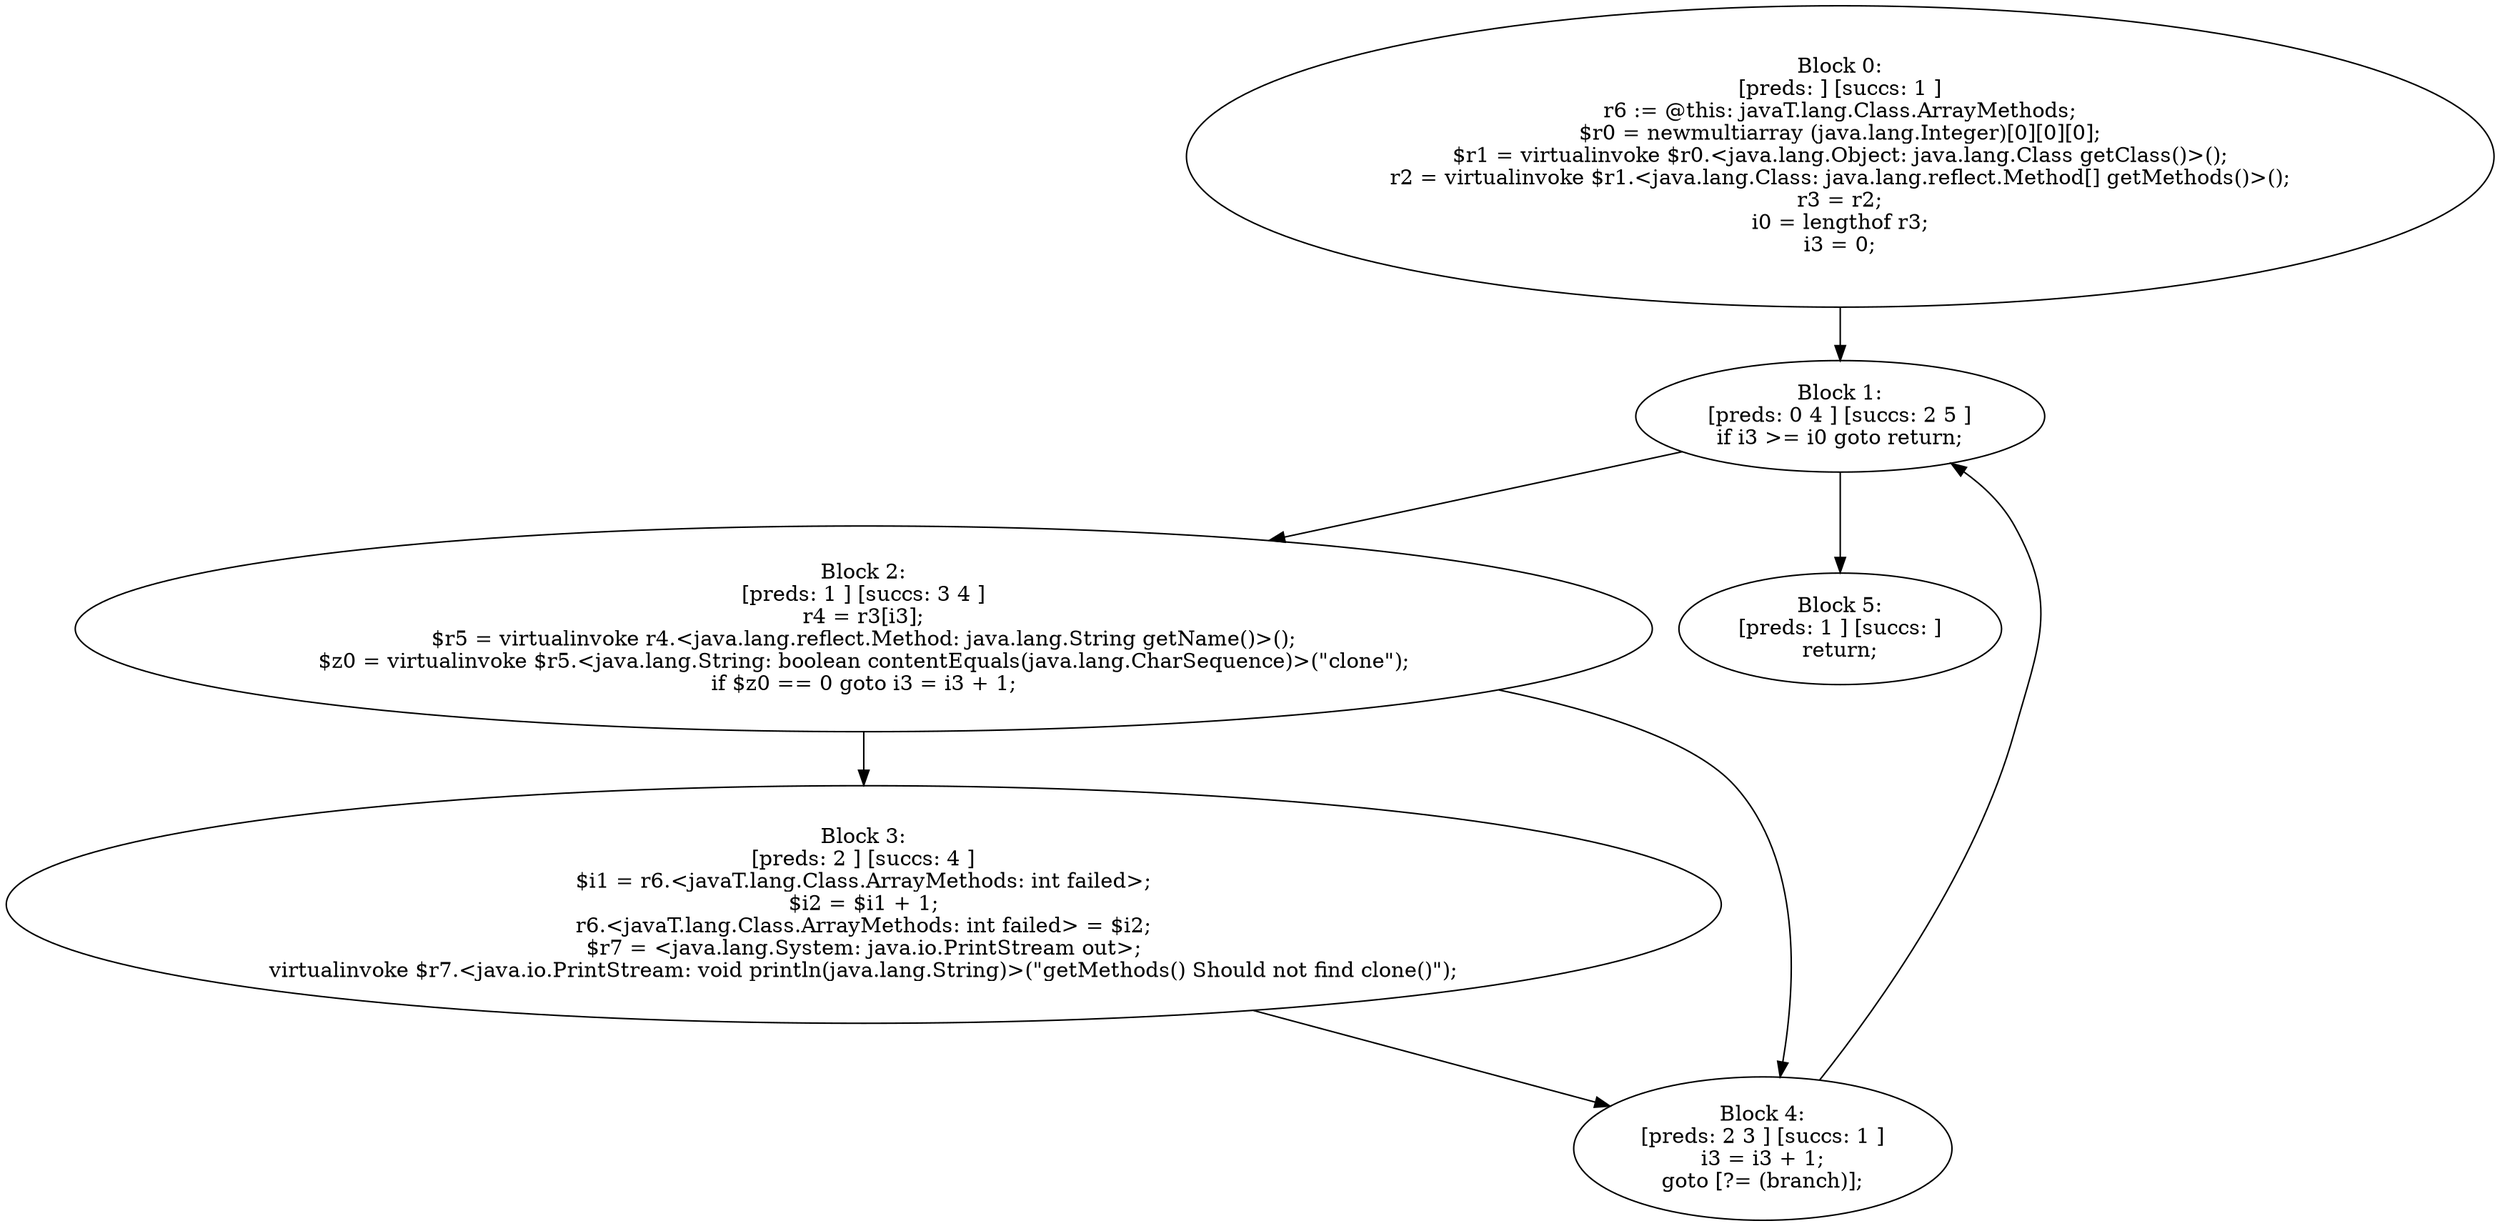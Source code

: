 digraph "unitGraph" {
    "Block 0:
[preds: ] [succs: 1 ]
r6 := @this: javaT.lang.Class.ArrayMethods;
$r0 = newmultiarray (java.lang.Integer)[0][0][0];
$r1 = virtualinvoke $r0.<java.lang.Object: java.lang.Class getClass()>();
r2 = virtualinvoke $r1.<java.lang.Class: java.lang.reflect.Method[] getMethods()>();
r3 = r2;
i0 = lengthof r3;
i3 = 0;
"
    "Block 1:
[preds: 0 4 ] [succs: 2 5 ]
if i3 >= i0 goto return;
"
    "Block 2:
[preds: 1 ] [succs: 3 4 ]
r4 = r3[i3];
$r5 = virtualinvoke r4.<java.lang.reflect.Method: java.lang.String getName()>();
$z0 = virtualinvoke $r5.<java.lang.String: boolean contentEquals(java.lang.CharSequence)>(\"clone\");
if $z0 == 0 goto i3 = i3 + 1;
"
    "Block 3:
[preds: 2 ] [succs: 4 ]
$i1 = r6.<javaT.lang.Class.ArrayMethods: int failed>;
$i2 = $i1 + 1;
r6.<javaT.lang.Class.ArrayMethods: int failed> = $i2;
$r7 = <java.lang.System: java.io.PrintStream out>;
virtualinvoke $r7.<java.io.PrintStream: void println(java.lang.String)>(\"getMethods() Should not find clone()\");
"
    "Block 4:
[preds: 2 3 ] [succs: 1 ]
i3 = i3 + 1;
goto [?= (branch)];
"
    "Block 5:
[preds: 1 ] [succs: ]
return;
"
    "Block 0:
[preds: ] [succs: 1 ]
r6 := @this: javaT.lang.Class.ArrayMethods;
$r0 = newmultiarray (java.lang.Integer)[0][0][0];
$r1 = virtualinvoke $r0.<java.lang.Object: java.lang.Class getClass()>();
r2 = virtualinvoke $r1.<java.lang.Class: java.lang.reflect.Method[] getMethods()>();
r3 = r2;
i0 = lengthof r3;
i3 = 0;
"->"Block 1:
[preds: 0 4 ] [succs: 2 5 ]
if i3 >= i0 goto return;
";
    "Block 1:
[preds: 0 4 ] [succs: 2 5 ]
if i3 >= i0 goto return;
"->"Block 2:
[preds: 1 ] [succs: 3 4 ]
r4 = r3[i3];
$r5 = virtualinvoke r4.<java.lang.reflect.Method: java.lang.String getName()>();
$z0 = virtualinvoke $r5.<java.lang.String: boolean contentEquals(java.lang.CharSequence)>(\"clone\");
if $z0 == 0 goto i3 = i3 + 1;
";
    "Block 1:
[preds: 0 4 ] [succs: 2 5 ]
if i3 >= i0 goto return;
"->"Block 5:
[preds: 1 ] [succs: ]
return;
";
    "Block 2:
[preds: 1 ] [succs: 3 4 ]
r4 = r3[i3];
$r5 = virtualinvoke r4.<java.lang.reflect.Method: java.lang.String getName()>();
$z0 = virtualinvoke $r5.<java.lang.String: boolean contentEquals(java.lang.CharSequence)>(\"clone\");
if $z0 == 0 goto i3 = i3 + 1;
"->"Block 3:
[preds: 2 ] [succs: 4 ]
$i1 = r6.<javaT.lang.Class.ArrayMethods: int failed>;
$i2 = $i1 + 1;
r6.<javaT.lang.Class.ArrayMethods: int failed> = $i2;
$r7 = <java.lang.System: java.io.PrintStream out>;
virtualinvoke $r7.<java.io.PrintStream: void println(java.lang.String)>(\"getMethods() Should not find clone()\");
";
    "Block 2:
[preds: 1 ] [succs: 3 4 ]
r4 = r3[i3];
$r5 = virtualinvoke r4.<java.lang.reflect.Method: java.lang.String getName()>();
$z0 = virtualinvoke $r5.<java.lang.String: boolean contentEquals(java.lang.CharSequence)>(\"clone\");
if $z0 == 0 goto i3 = i3 + 1;
"->"Block 4:
[preds: 2 3 ] [succs: 1 ]
i3 = i3 + 1;
goto [?= (branch)];
";
    "Block 3:
[preds: 2 ] [succs: 4 ]
$i1 = r6.<javaT.lang.Class.ArrayMethods: int failed>;
$i2 = $i1 + 1;
r6.<javaT.lang.Class.ArrayMethods: int failed> = $i2;
$r7 = <java.lang.System: java.io.PrintStream out>;
virtualinvoke $r7.<java.io.PrintStream: void println(java.lang.String)>(\"getMethods() Should not find clone()\");
"->"Block 4:
[preds: 2 3 ] [succs: 1 ]
i3 = i3 + 1;
goto [?= (branch)];
";
    "Block 4:
[preds: 2 3 ] [succs: 1 ]
i3 = i3 + 1;
goto [?= (branch)];
"->"Block 1:
[preds: 0 4 ] [succs: 2 5 ]
if i3 >= i0 goto return;
";
}
